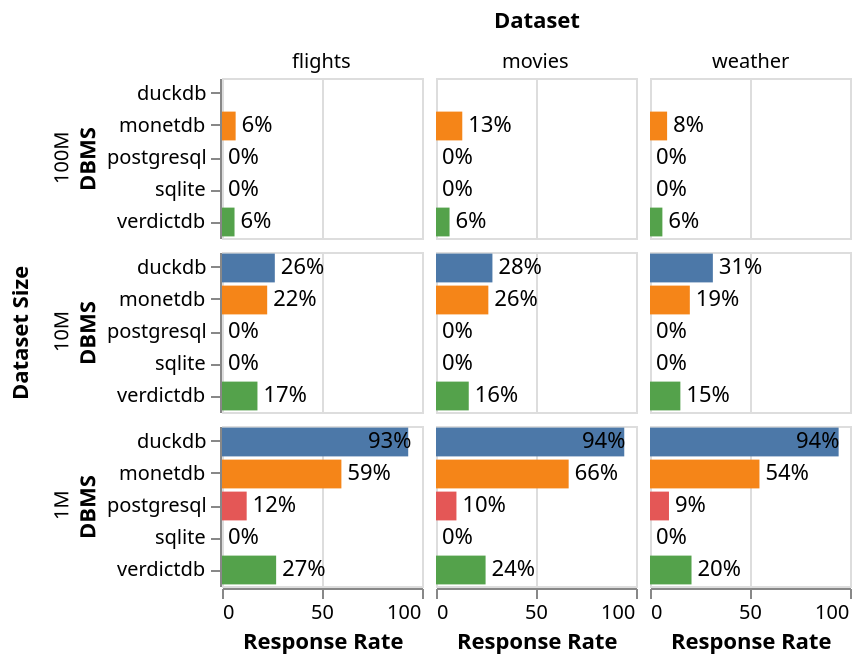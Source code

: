 {
  "$schema": "https://vega.github.io/schema/vega-lite/v5.json",
  "description": "A simple bar chart with embedded data.",
  "data": {
    "values": [
      {
        "dataset_size": "100M",
        "dataset": "flights",
        "driver": "monetdb",
        "meanDuration": 85.4475102738,
        "countAnswered": 37474,
        "durationCiLower": 83.7588430121,
        "durationCiUpper": 87.1361775355,
        "durationStd": 166.7811604109,
        "countViolated": 12326.0,
        "responseRate": 0.0682090645
      },
      {
        "dataset_size": "100M",
        "dataset": "flights",
        "driver": "postgresql",
        "meanDuration": 5312.5874558304,
        "countAnswered": 1132,
        "durationCiLower": 5256.3799706669,
        "durationCiUpper": 5368.7949409939,
        "durationStd": 963.8384929249,
        "countViolated": 1132.0,
        "responseRate": 0.0
      },
      {
        "dataset_size": "100M",
        "dataset": "flights",
        "driver": "sqlite",
        "meanDuration": 34020.7299270073,
        "countAnswered": 137,
        "durationCiLower": 33339.6234949312,
        "durationCiUpper": 34701.8363590833,
        "durationStd": 4031.3028500934,
        "countViolated": 137.0,
        "responseRate": 0.0
      },
      {
        "dataset_size": "100M",
        "dataset": "flights",
        "driver": "verdictdb",
        "meanDuration": 90.2528694405,
        "countAnswered": 33456,
        "durationCiLower": 89.1077306924,
        "durationCiUpper": 91.3980081885,
        "durationStd": 106.8639724851,
        "countViolated": 10366.0,
        "responseRate": 0.0626271393
      },
      {
        "dataset_size": "100M",
        "dataset": "movies",
        "driver": "monetdb",
        "meanDuration": 44.4407223476,
        "countAnswered": 44300,
        "durationCiLower": 42.642966198,
        "durationCiUpper": 46.2384784973,
        "durationStd": 193.0512815141,
        "countViolated": 6264.0,
        "responseRate": 0.1314078425
      },
      {
        "dataset_size": "100M",
        "dataset": "movies",
        "driver": "postgresql",
        "meanDuration": 5761.9461538462,
        "countAnswered": 520,
        "durationCiLower": 5346.4772149091,
        "durationCiUpper": 6177.4150927832,
        "durationStd": 4822.5659797539,
        "countViolated": 520.0,
        "responseRate": 0.0
      },
      {
        "dataset_size": "100M",
        "dataset": "movies",
        "driver": "sqlite",
        "meanDuration": 31167.8615384615,
        "countAnswered": 65,
        "durationCiLower": 30224.5999858674,
        "durationCiUpper": 32111.1230910556,
        "durationStd": 3806.7301785658,
        "countViolated": 65.0,
        "responseRate": 0.0
      },
      {
        "dataset_size": "100M",
        "dataset": "movies",
        "driver": "verdictdb",
        "meanDuration": 69.6492505353,
        "countAnswered": 25685,
        "durationCiLower": 68.5017406412,
        "durationCiUpper": 70.7967604294,
        "durationStd": 93.8269644828,
        "countViolated": 6069.0,
        "responseRate": 0.0677699084
      },
      {
        "dataset_size": "100M",
        "dataset": "weather",
        "driver": "monetdb",
        "meanDuration": 61.2940521763,
        "countAnswered": 59299,
        "durationCiLower": 60.015296766,
        "durationCiUpper": 62.5728075865,
        "durationStd": 158.8745060257,
        "countViolated": 12862.0,
        "responseRate": 0.085523117
      },
      {
        "dataset_size": "100M",
        "dataset": "weather",
        "driver": "postgresql",
        "meanDuration": 5125.9236220472,
        "countAnswered": 1270,
        "durationCiLower": 5075.5335625525,
        "durationCiUpper": 5176.313681542,
        "durationStd": 915.3437535851,
        "countViolated": 1270.0,
        "responseRate": 0.0
      },
      {
        "dataset_size": "100M",
        "dataset": "weather",
        "driver": "sqlite",
        "meanDuration": 32709.0137931034,
        "countAnswered": 145,
        "durationCiLower": 32269.8124408243,
        "durationCiUpper": 33148.2151453825,
        "durationStd": 2675.6811385821,
        "countViolated": 145.0,
        "responseRate": 0.0
      },
      {
        "dataset_size": "100M",
        "dataset": "weather",
        "driver": "verdictdb",
        "meanDuration": 74.0505827821,
        "countAnswered": 44442,
        "durationCiLower": 73.1593174497,
        "durationCiUpper": 74.9418481144,
        "durationStd": 95.8614275715,
        "countViolated": 10812.0,
        "responseRate": 0.0619364392
      },
      {
        "dataset_size": "10M",
        "dataset": "flights",
        "driver": "duckdb",
        "meanDuration": 169.3615426289,
        "countAnswered": 317484,
        "durationCiLower": 168.9060463021,
        "durationCiUpper": 169.8170389557,
        "durationStd": 130.9471510196,
        "countViolated": 220119.0,
        "responseRate": 0.2640836475
      },
      {
        "dataset_size": "10M",
        "dataset": "flights",
        "driver": "monetdb",
        "meanDuration": 25.541600144,
        "countAnswered": 83305,
        "durationCiLower": 25.4269735355,
        "durationCiUpper": 25.6562267526,
        "durationStd": 16.8797720132,
        "countViolated": 3.0,
        "responseRate": 0.225940492
      },
      {
        "dataset_size": "10M",
        "dataset": "flights",
        "driver": "postgresql",
        "meanDuration": 531.2059496568,
        "countAnswered": 7866,
        "durationCiLower": 529.3760822815,
        "durationCiUpper": 533.035817032,
        "durationStd": 82.7907190513,
        "countViolated": 7866.0,
        "responseRate": 0.0
      },
      {
        "dataset_size": "10M",
        "dataset": "flights",
        "driver": "sqlite",
        "meanDuration": 4209.097733711,
        "countAnswered": 1412,
        "durationCiLower": 4068.4102156871,
        "durationCiUpper": 4349.785251735,
        "durationStd": 2694.958801455,
        "countViolated": 1412.0,
        "responseRate": 0.0
      },
      {
        "dataset_size": "10M",
        "dataset": "flights",
        "driver": "verdictdb",
        "meanDuration": 35.4376533972,
        "countAnswered": 66820,
        "durationCiLower": 35.1315753177,
        "durationCiUpper": 35.7437314766,
        "durationStd": 40.3672816973,
        "countViolated": 1458.0,
        "responseRate": 0.1772817272
      },
      {
        "dataset_size": "10M",
        "dataset": "movies",
        "driver": "duckdb",
        "meanDuration": 126.8831300813,
        "countAnswered": 244032,
        "durationCiLower": 126.4500593061,
        "durationCiUpper": 127.3162008565,
        "durationStd": 109.1520814778,
        "countViolated": 162363.0,
        "responseRate": 0.2821523579
      },
      {
        "dataset_size": "10M",
        "dataset": "movies",
        "driver": "monetdb",
        "meanDuration": 18.6363336369,
        "countAnswered": 75759,
        "durationCiLower": 18.5046550962,
        "durationCiUpper": 18.7680121777,
        "durationStd": 18.4917107756,
        "countViolated": 10.0,
        "responseRate": 0.2616997754
      },
      {
        "dataset_size": "10M",
        "dataset": "movies",
        "driver": "postgresql",
        "meanDuration": 587.7464916252,
        "countAnswered": 4418,
        "durationCiLower": 563.1354160488,
        "durationCiUpper": 612.3575672015,
        "durationStd": 834.4039203,
        "countViolated": 4418.0,
        "responseRate": 0.0
      },
      {
        "dataset_size": "10M",
        "dataset": "movies",
        "driver": "sqlite",
        "meanDuration": 4410.8213762811,
        "countAnswered": 683,
        "durationCiLower": 4072.6178496541,
        "durationCiUpper": 4749.0249029081,
        "durationStd": 4501.6215078256,
        "countViolated": 683.0,
        "responseRate": 0.0
      },
      {
        "dataset_size": "10M",
        "dataset": "movies",
        "driver": "verdictdb",
        "meanDuration": 29.9926410799,
        "countAnswered": 49192,
        "durationCiLower": 29.6443185796,
        "durationCiUpper": 30.3409635801,
        "durationStd": 39.4157679028,
        "countViolated": 1796.0,
        "responseRate": 0.1637450337
      },
      {
        "dataset_size": "10M",
        "dataset": "weather",
        "driver": "duckdb",
        "meanDuration": 158.2073032496,
        "countAnswered": 472858,
        "durationCiLower": 157.8119731408,
        "durationCiUpper": 158.6026333584,
        "durationStd": 138.6998718444,
        "countViolated": 302212.0,
        "responseRate": 0.3142790842
      },
      {
        "dataset_size": "10M",
        "dataset": "weather",
        "driver": "monetdb",
        "meanDuration": 24.2795805321,
        "countAnswered": 108137,
        "durationCiLower": 24.1802165344,
        "durationCiUpper": 24.3789445298,
        "durationStd": 16.6710618473,
        "countViolated": 10.0,
        "responseRate": 0.1991377151
      },
      {
        "dataset_size": "10M",
        "dataset": "weather",
        "driver": "postgresql",
        "meanDuration": 520.5252589305,
        "countAnswered": 9462,
        "durationCiLower": 517.3664272189,
        "durationCiUpper": 523.684090642,
        "durationStd": 156.752438819,
        "countViolated": 9462.0,
        "responseRate": 0.0
      },
      {
        "dataset_size": "10M",
        "dataset": "weather",
        "driver": "sqlite",
        "meanDuration": 3784.8785211268,
        "countAnswered": 1704,
        "durationCiLower": 3699.8997922764,
        "durationCiUpper": 3869.8572499771,
        "durationStd": 1788.4967887231,
        "countViolated": 1704.0,
        "responseRate": 0.0
      },
      {
        "dataset_size": "10M",
        "dataset": "weather",
        "driver": "verdictdb",
        "meanDuration": 31.3042829746,
        "countAnswered": 84474,
        "durationCiLower": 31.0539522418,
        "durationCiUpper": 31.5546137075,
        "durationStd": 37.1211469673,
        "countViolated": 2019.0,
        "responseRate": 0.1518575407
      },
      {
        "dataset_size": "1M",
        "dataset": "flights",
        "driver": "duckdb",
        "meanDuration": 17.2363378944,
        "countAnswered": 343267,
        "durationCiLower": 17.1932668542,
        "durationCiUpper": 17.2794089347,
        "durationStd": 12.875134242,
        "countViolated": 3.0,
        "responseRate": 0.9310369145
      },
      {
        "dataset_size": "1M",
        "dataset": "flights",
        "driver": "monetdb",
        "meanDuration": 5.9992821119,
        "countAnswered": 220090,
        "durationCiLower": 5.9892695641,
        "durationCiUpper": 6.0092946596,
        "durationStd": 2.3965929425,
        "countViolated": 0.0,
        "responseRate": 0.5969513684
      },
      {
        "dataset_size": "1M",
        "dataset": "flights",
        "driver": "postgresql",
        "meanDuration": 55.5312349622,
        "countAnswered": 45718,
        "durationCiLower": 55.4594748614,
        "durationCiUpper": 55.6029950629,
        "durationStd": 7.8282928204,
        "countViolated": 220.0,
        "responseRate": 0.1234044862
      },
      {
        "dataset_size": "1M",
        "dataset": "flights",
        "driver": "sqlite",
        "meanDuration": 400.2926393166,
        "countAnswered": 10067,
        "durationCiLower": 396.6040545115,
        "durationCiUpper": 403.9812241216,
        "durationStd": 188.8032615083,
        "countViolated": 10067.0,
        "responseRate": 0.0
      },
      {
        "dataset_size": "1M",
        "dataset": "flights",
        "driver": "verdictdb",
        "meanDuration": 18.3228949688,
        "countAnswered": 99856,
        "durationCiLower": 18.2027578781,
        "durationCiUpper": 18.4430320594,
        "durationStd": 19.3691622799,
        "countViolated": 49.0,
        "responseRate": 0.2707070981
      },
      {
        "dataset_size": "1M",
        "dataset": "movies",
        "driver": "duckdb",
        "meanDuration": 13.2777728841,
        "countAnswered": 272460,
        "durationCiLower": 13.2360043646,
        "durationCiUpper": 13.3195414036,
        "durationStd": 11.1237299573,
        "countViolated": 5.0,
        "responseRate": 0.9412851961
      },
      {
        "dataset_size": "1M",
        "dataset": "movies",
        "driver": "monetdb",
        "meanDuration": 5.1421621734,
        "countAnswered": 191992,
        "durationCiLower": 5.1280021747,
        "durationCiUpper": 5.1563221722,
        "durationStd": 3.1655848048,
        "countViolated": 0.0,
        "responseRate": 0.6632993609
      },
      {
        "dataset_size": "1M",
        "dataset": "movies",
        "driver": "postgresql",
        "meanDuration": 55.8971704624,
        "countAnswered": 30429,
        "durationCiLower": 55.2704103371,
        "durationCiUpper": 56.5239305877,
        "durationStd": 55.7801698165,
        "countViolated": 843.0,
        "responseRate": 0.1022145448
      },
      {
        "dataset_size": "1M",
        "dataset": "movies",
        "driver": "sqlite",
        "meanDuration": 395.3197637292,
        "countAnswered": 6264,
        "durationCiLower": 387.4259154101,
        "durationCiUpper": 403.2136120484,
        "durationStd": 318.7004103275,
        "countViolated": 6264.0,
        "responseRate": 0.0
      },
      {
        "dataset_size": "1M",
        "dataset": "movies",
        "driver": "verdictdb",
        "meanDuration": 16.9335087866,
        "countAnswered": 71814,
        "durationCiLower": 16.7836589227,
        "durationCiUpper": 17.0833586504,
        "durationStd": 20.4882799909,
        "countViolated": 57.0,
        "responseRate": 0.2479081016
      },
      {
        "dataset_size": "1M",
        "dataset": "weather",
        "driver": "duckdb",
        "meanDuration": 38.4364959679,
        "countAnswered": 515235,
        "durationCiLower": 37.6496428522,
        "durationCiUpper": 39.2233490835,
        "durationStd": 288.1689844985,
        "countViolated": 3115.0,
        "responseRate": 0.9431724422
      },
      {
        "dataset_size": "1M",
        "dataset": "weather",
        "driver": "monetdb",
        "meanDuration": 6.224494466,
        "countAnswered": 297161,
        "durationCiLower": 6.2133619423,
        "durationCiUpper": 6.2356269897,
        "durationStd": 3.0962760524,
        "countViolated": 0.0,
        "responseRate": 0.5472820161
      },
      {
        "dataset_size": "1M",
        "dataset": "weather",
        "driver": "postgresql",
        "meanDuration": 56.9599776584,
        "countAnswered": 51921,
        "durationCiLower": 56.8041073884,
        "durationCiUpper": 57.1158479283,
        "durationStd": 18.120767841,
        "countViolated": 412.0,
        "responseRate": 0.0948642297
      },
      {
        "dataset_size": "1M",
        "dataset": "weather",
        "driver": "sqlite",
        "meanDuration": 367.2801596806,
        "countAnswered": 12525,
        "durationCiLower": 364.9920701207,
        "durationCiUpper": 369.5682492406,
        "durationStd": 130.6386915715,
        "countViolated": 12525.0,
        "responseRate": 0.0
      },
      {
        "dataset_size": "1M",
        "dataset": "weather",
        "driver": "verdictdb",
        "meanDuration": 19.485487659,
        "countAnswered": 112835,
        "durationCiLower": 19.3662663889,
        "durationCiUpper": 19.6047089291,
        "durationStd": 20.4325660341,
        "countViolated": 130.0,
        "responseRate": 0.207569027
      }
    ]
  },
  "transform": [
    {
      "calculate": "datum.responseRate*100",
      "as": "respRate"
    },
    {
      "calculate": "floor(datum.respRate)+ '%'",
      "as": "respRateNice"
    },
    {
      "calculate": "clamp(datum.respRate,0,70)",
      "as": "respRateTextPos"
    }
  ],
  "facet": {
    "row": {
      "field": "dataset_size",
      "type": "ordinal",
      "title": "Dataset Size",
      "header": {
        "labelPadding": 2,
        "titlePadding": 0
      }
    },
    "column": {
      "field": "dataset",
      "type": "nominal",
      "title": "Dataset",
      "header": {
        "labelPadding": 2,
        "titlePadding": 0
      }
    }
  },
  "config": {
    "facet": {
      "spacing": 5
    }
  },
  "spec": {
    "height": 80,
    "width": 100,
    "layer": [
      {
        "mark": {
          "type": "bar",
          "clip": true
        },
        "encoding": {
          "y": {
            "field": "driver",
            "type": "nominal",
            "title": "DBMS"
          },
          "x": {
            "field": "respRate",
            "type": "quantitative",
            "scale": {
              "domain": [
                0,
                100
              ]
            },
            "title": "Response Rate"
          },
          "color": {
            "field": "driver",
            "type": "nominal",
            "title": "DBMS",
            "legend": null
          }
        }
      },
      {
        "mark": {
          "type": "text",
          "align": "left",
          "baseline": "middle",
          "clip": true,
          "dx": 3
        },
        "encoding": {
          "text": {
            "field": "respRateNice",
            "type": "nominal"
          },
          "y": {
            "field": "driver",
            "type": "nominal",
            "title": "DBMS"
          },
          "x": {
            "field": "respRateTextPos",
            "type": "quantitative"
          }
        }
      }
    ]
  }
}